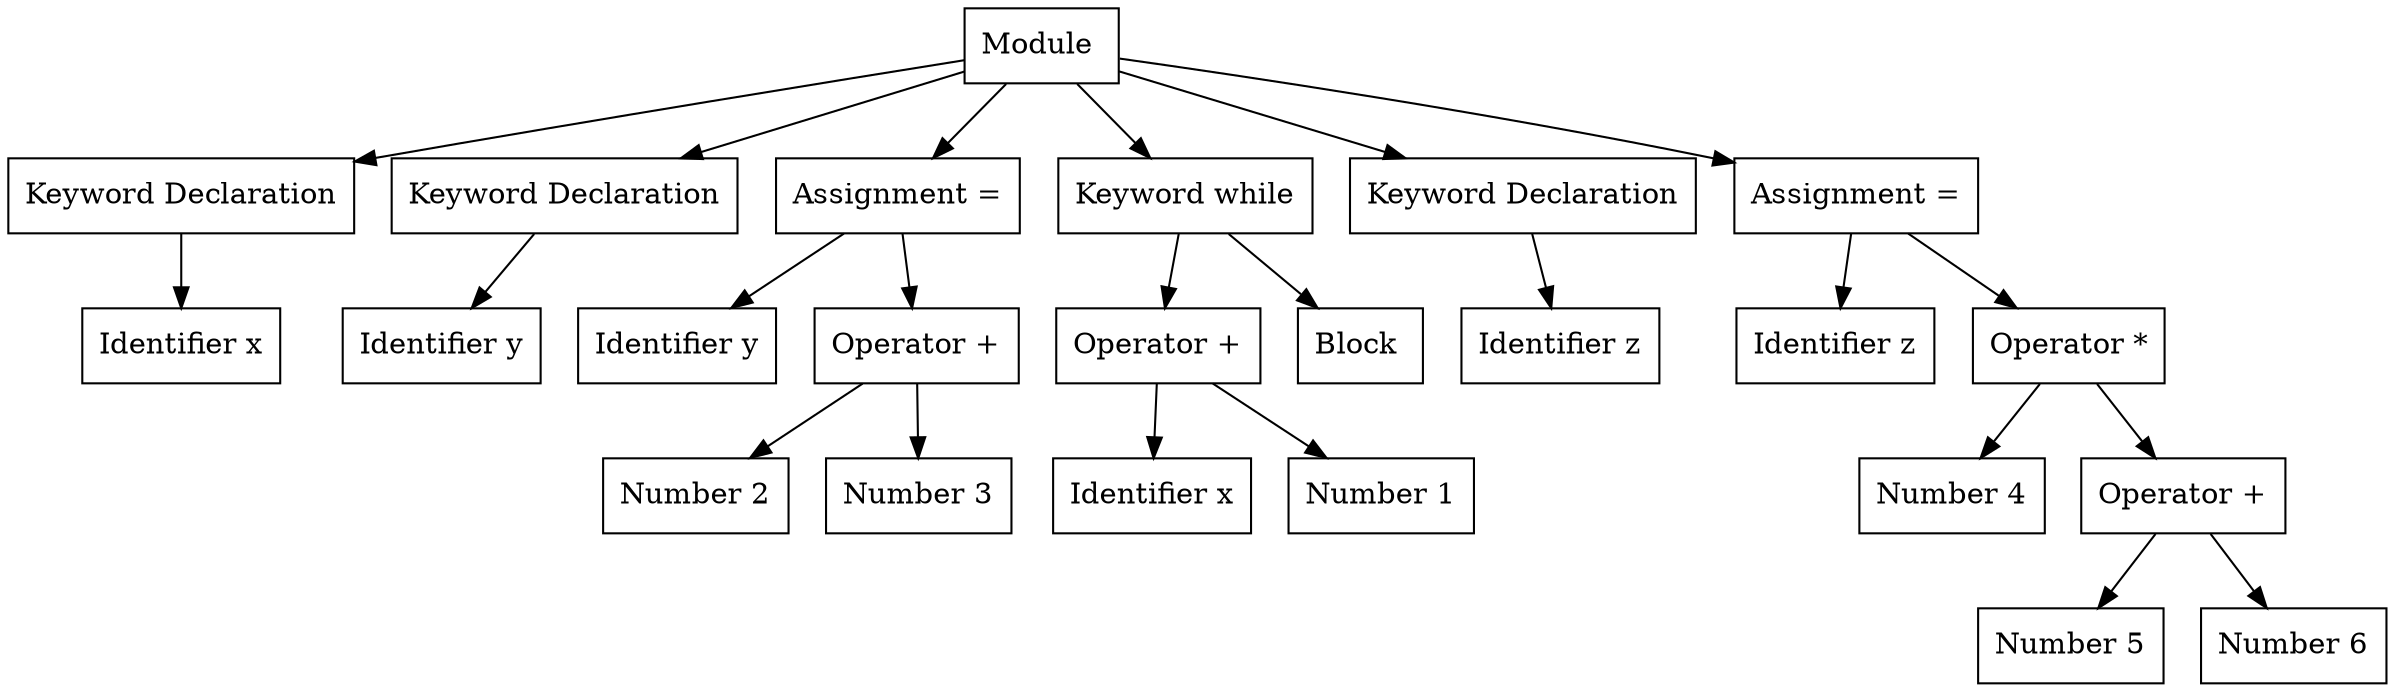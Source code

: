 digraph G {
node [shape = box];
node0 [ uuid = "3d377358-326f-413c-90ae-1986bbedb7d2" label = "Module " ];
node1 [ uuid = "6dac086d-6e6a-4d16-8abf-1d10e46e260a" label = "Keyword Declaration" ];
node2 [ uuid = "d001b847-6c58-4807-8214-4c7aad894ab4" label = "Identifier x" ];
node1 -> node2;
node0 -> node1;
node3 [ uuid = "76c99faa-2a9d-4002-a613-6012085b7d6d" label = "Keyword Declaration" ];
node4 [ uuid = "96ee1708-2b11-43a7-b00e-55269ee64881" label = "Identifier y" ];
node3 -> node4;
node0 -> node3;
node6 [ uuid = "f9295e80-60e0-466e-bc90-8c411ff0c050" label = "Assignment =" ];
node5 [ uuid = "817d9846-ae98-41fc-800e-77ab06a8b983" label = "Identifier y" ];
node6 -> node5;
node8 [ uuid = "dd35382b-867f-4d2f-b050-db92ad0c3710" label = "Operator +" ];
node7 [ uuid = "c0a5ead8-f3dd-4d76-bd8e-c1e30e460628" label = "Number 2" ];
node8 -> node7;
node9 [ uuid = "ea319dcd-8a15-4a86-9aad-b92de1f2d933" label = "Number 3" ];
node8 -> node9;
node6 -> node8;
node0 -> node6;
node10 [ uuid = "b2192761-8b4f-4844-b2ff-a70e8df23492" label = "Keyword while" ];
node12 [ uuid = "33ed701f-b541-45f8-aab9-aa579e451152" label = "Operator +" ];
node11 [ uuid = "ccb92566-21d6-4acc-b161-132c5d2c168c" label = "Identifier x" ];
node12 -> node11;
node13 [ uuid = "b50b7c1c-2862-42f4-8dc3-bccc7bcfc893" label = "Number 1" ];
node12 -> node13;
node10 -> node12;
node14 [ uuid = "e657cb96-deda-4189-951d-f0195a53fa41" label = "Block " ];
node10 -> node14;
node0 -> node10;
node15 [ uuid = "91bce382-4848-48b7-b293-ab0b07e8eda3" label = "Keyword Declaration" ];
node16 [ uuid = "531d8bda-dd53-4813-a760-da4dccaacbfe" label = "Identifier z" ];
node15 -> node16;
node0 -> node15;
node18 [ uuid = "f3e9715a-51d9-40f4-8fe2-cd197742ed8b" label = "Assignment =" ];
node17 [ uuid = "f2b6dcc6-fbdc-49f1-8c64-4f6cab8ce938" label = "Identifier z" ];
node18 -> node17;
node20 [ uuid = "e7c43307-4d7b-47f2-8c13-3872dbb23bb8" label = "Operator *" ];
node19 [ uuid = "4e985231-66ac-466b-8982-e4ded2519e2d" label = "Number 4" ];
node20 -> node19;
node22 [ uuid = "30a51989-33a1-4d61-8121-62844e638e85" label = "Operator +" ];
node21 [ uuid = "6d61d1d1-7f19-4e9c-a983-532fcb5b2246" label = "Number 5" ];
node22 -> node21;
node23 [ uuid = "43223f59-0cec-4f1b-a601-a931f9d847c7" label = "Number 6" ];
node22 -> node23;
node20 -> node22;
node18 -> node20;
node0 -> node18;
}
